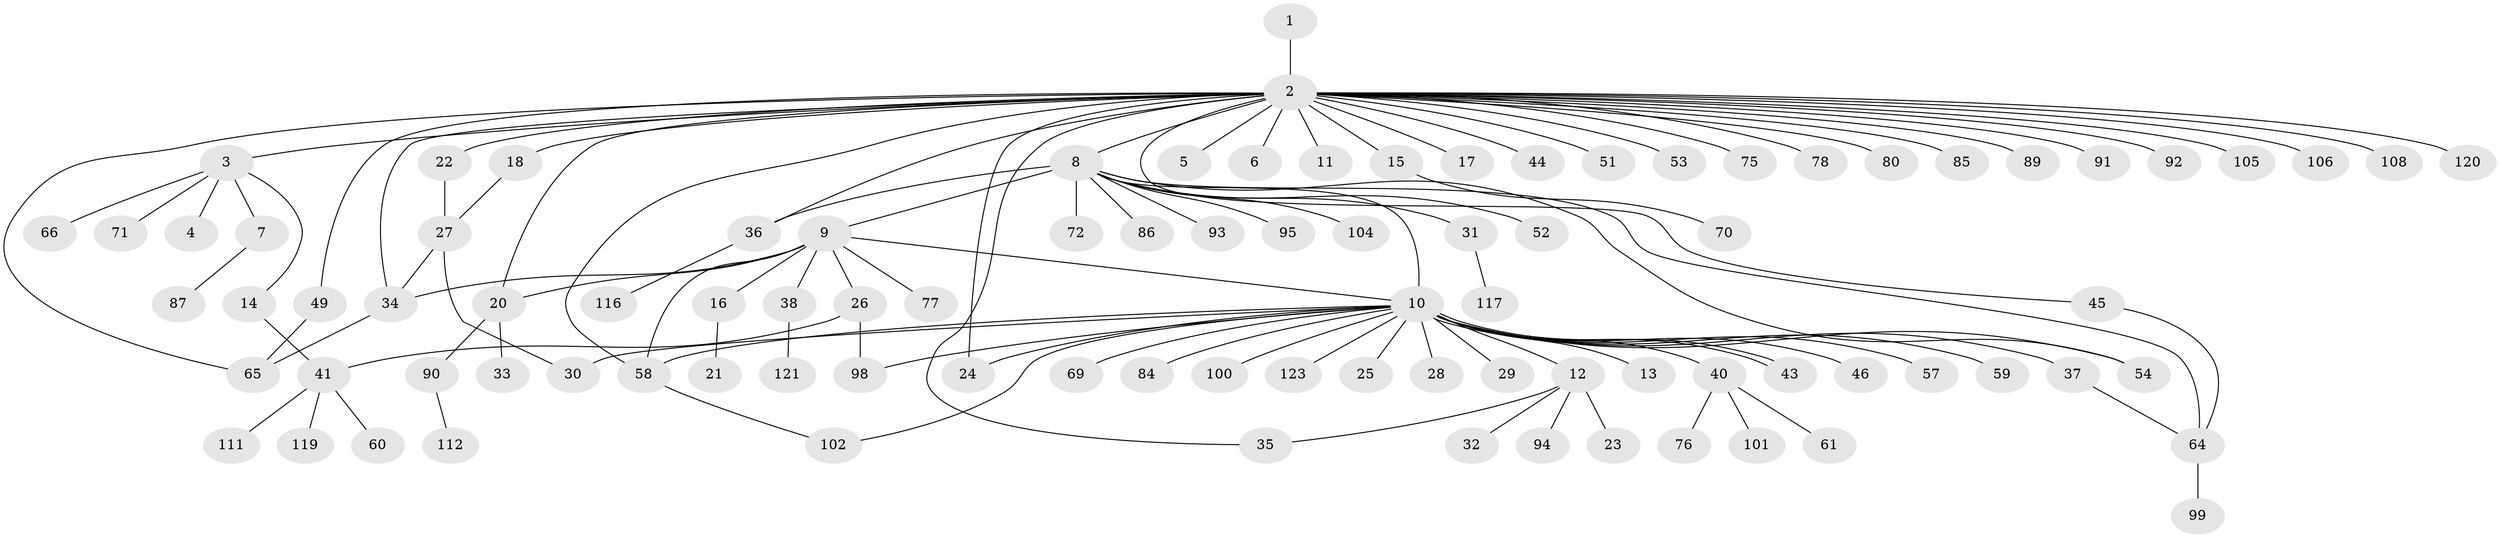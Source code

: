// Generated by graph-tools (version 1.1) at 2025/23/03/03/25 07:23:54]
// undirected, 93 vertices, 112 edges
graph export_dot {
graph [start="1"]
  node [color=gray90,style=filled];
  1;
  2 [super="+19"];
  3 [super="+81"];
  4 [super="+82"];
  5;
  6;
  7 [super="+55"];
  8 [super="+39"];
  9 [super="+96"];
  10 [super="+97"];
  11;
  12 [super="+113"];
  13;
  14 [super="+42"];
  15 [super="+74"];
  16 [super="+62"];
  17 [super="+109"];
  18 [super="+110"];
  20 [super="+88"];
  21 [super="+107"];
  22 [super="+50"];
  23;
  24;
  25;
  26;
  27 [super="+114"];
  28;
  29 [super="+83"];
  30;
  31;
  32;
  33;
  34 [super="+56"];
  35;
  36 [super="+47"];
  37 [super="+125"];
  38 [super="+124"];
  40 [super="+73"];
  41 [super="+48"];
  43;
  44 [super="+122"];
  45;
  46;
  49;
  51;
  52;
  53;
  54 [super="+79"];
  57;
  58 [super="+63"];
  59;
  60;
  61;
  64 [super="+68"];
  65 [super="+67"];
  66;
  69 [super="+103"];
  70;
  71;
  72;
  75;
  76;
  77;
  78 [super="+118"];
  80;
  84;
  85;
  86;
  87;
  89;
  90;
  91;
  92;
  93;
  94;
  95 [super="+115"];
  98;
  99;
  100;
  101;
  102;
  104;
  105;
  106;
  108;
  111;
  112;
  116;
  117;
  119;
  120;
  121;
  123;
  1 -- 2;
  2 -- 3;
  2 -- 5;
  2 -- 6;
  2 -- 8 [weight=2];
  2 -- 11;
  2 -- 15;
  2 -- 17;
  2 -- 18;
  2 -- 20;
  2 -- 22;
  2 -- 24 [weight=2];
  2 -- 35;
  2 -- 36;
  2 -- 44;
  2 -- 49;
  2 -- 51;
  2 -- 53;
  2 -- 58;
  2 -- 75;
  2 -- 78;
  2 -- 80;
  2 -- 85;
  2 -- 89;
  2 -- 91;
  2 -- 92;
  2 -- 105;
  2 -- 106;
  2 -- 108;
  2 -- 120;
  2 -- 45;
  2 -- 34;
  2 -- 65;
  3 -- 4;
  3 -- 7;
  3 -- 14;
  3 -- 66;
  3 -- 71;
  7 -- 87;
  8 -- 9;
  8 -- 10;
  8 -- 31;
  8 -- 36;
  8 -- 52;
  8 -- 72;
  8 -- 86;
  8 -- 93;
  8 -- 95;
  8 -- 104;
  8 -- 64;
  8 -- 54;
  9 -- 10;
  9 -- 16;
  9 -- 20;
  9 -- 26;
  9 -- 34;
  9 -- 38;
  9 -- 77;
  9 -- 58;
  10 -- 12;
  10 -- 13;
  10 -- 24;
  10 -- 25;
  10 -- 28;
  10 -- 29;
  10 -- 30;
  10 -- 37;
  10 -- 40;
  10 -- 43;
  10 -- 43;
  10 -- 46;
  10 -- 57;
  10 -- 59;
  10 -- 69;
  10 -- 84;
  10 -- 98;
  10 -- 100;
  10 -- 102;
  10 -- 123;
  10 -- 58;
  10 -- 54;
  12 -- 23;
  12 -- 32;
  12 -- 35;
  12 -- 94;
  14 -- 41;
  15 -- 70;
  16 -- 21;
  18 -- 27;
  20 -- 33;
  20 -- 90;
  22 -- 27;
  26 -- 41;
  26 -- 98;
  27 -- 30;
  27 -- 34;
  31 -- 117;
  34 -- 65;
  36 -- 116;
  37 -- 64;
  38 -- 121;
  40 -- 61;
  40 -- 76;
  40 -- 101;
  41 -- 119;
  41 -- 60;
  41 -- 111;
  45 -- 64;
  49 -- 65;
  58 -- 102;
  64 -- 99;
  90 -- 112;
}
